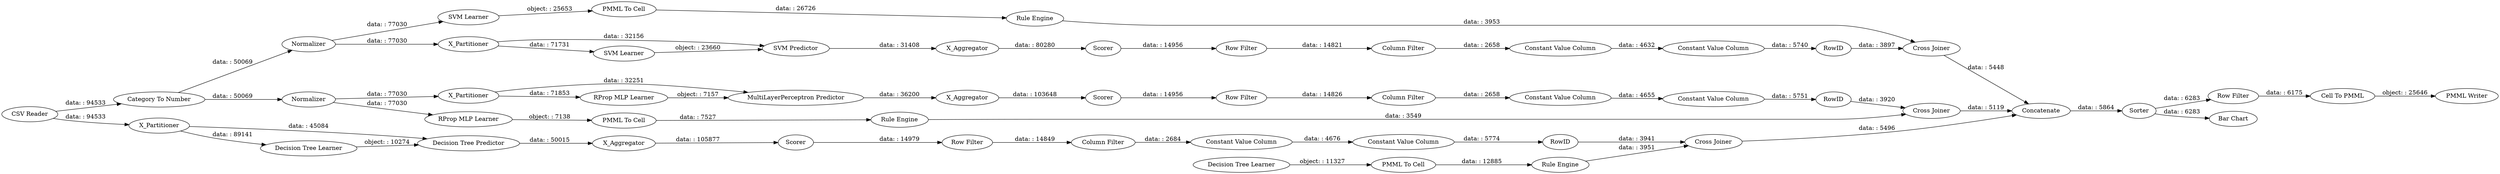 digraph {
	"-1510417157504876017_26" [label="SVM Predictor"]
	"-7557027463023209545_292" [label="Constant Value Column"]
	"-7557027463023209545_294" [label="Column Filter"]
	"459845840298548426_10" [label="PMML To Cell"]
	"-6747913953649642776_299" [label="Decision Tree Predictor"]
	"5522605211692893442_9" [label="Row Filter"]
	"459845840298548426_11" [label="Rule Engine"]
	"-1510417157504876017_295" [label="Cross Joiner"]
	"2220001731312892213_34" [label="Rule Engine"]
	"-1510417157504876017_23" [label=Normalizer]
	"9040470328844277127_2" [label="Category To Number"]
	"-2326440267186922882_33" [label="SVM Learner"]
	"5522605211692893442_293" [label=RowID]
	"5522605211692893442_290" [label="Constant Value Column"]
	"-7310357946459349723_6" [label="MultiLayerPerceptron Predictor"]
	"-1510417157504876017_25" [label="SVM Learner"]
	"-7310357946459349723_12" [label="Cross Joiner"]
	"-1510417157504876017_7" [label=X_Aggregator]
	"-7557027463023209545_290" [label="Constant Value Column"]
	"3691169576453725432_15" [label="Row Filter"]
	"-1510417157504876017_24" [label=X_Partitioner]
	"3691169576453725432_13" [label=RowID]
	"3691169576453725432_18" [label="Constant Value Column"]
	"9040470328844277127_306" [label="Row Filter"]
	"-7310357946459349723_31" [label="RProp MLP Learner"]
	"-6747913953649642776_4" [label=X_Partitioner]
	"-6747913953649642776_300" [label=Scorer]
	"-1510417157504876017_27" [label=Scorer]
	"-7310357946459349723_4" [label=X_Partitioner]
	"-7557027463023209545_293" [label=RowID]
	"-2326440267186922882_35" [label="Rule Engine"]
	"5522605211692893442_292" [label="Constant Value Column"]
	"9040470328844277127_59" [label="Bar Chart"]
	"9040470328844277127_308" [label="PMML Writer"]
	"-7557027463023209545_9" [label="Row Filter"]
	"-6747913953649642776_7" [label=X_Aggregator]
	"2220001731312892213_28" [label="PMML To Cell"]
	"3691169576453725432_16" [label="Column Filter"]
	"9040470328844277127_22" [label=Concatenate]
	"-2326440267186922882_34" [label="PMML To Cell"]
	"459845840298548426_9" [label="RProp MLP Learner"]
	"9040470328844277127_52" [label=Sorter]
	"-7310357946459349723_3" [label=Normalizer]
	"3691169576453725432_17" [label="Constant Value Column"]
	"-7310357946459349723_7" [label=X_Aggregator]
	"5522605211692893442_294" [label="Column Filter"]
	"2220001731312892213_33" [label="Decision Tree Learner"]
	"-6747913953649642776_298" [label="Decision Tree Learner"]
	"-6747913953649642776_39" [label="Cross Joiner"]
	"9040470328844277127_1" [label="CSV Reader"]
	"-7310357946459349723_8" [label=Scorer]
	"9040470328844277127_307" [label="Cell To PMML"]
	"-1510417157504876017_7" -> "-1510417157504876017_27" [label="data: : 80280"]
	"3691169576453725432_17" -> "3691169576453725432_18" [label="data: : 4655"]
	"-6747913953649642776_7" -> "-6747913953649642776_300" [label="data: : 105877"]
	"-6747913953649642776_299" -> "-6747913953649642776_7" [label="data: : 50015"]
	"5522605211692893442_294" -> "5522605211692893442_290" [label="data: : 2658"]
	"2220001731312892213_28" -> "2220001731312892213_34" [label="data: : 12885"]
	"5522605211692893442_292" -> "5522605211692893442_293" [label="data: : 5740"]
	"5522605211692893442_290" -> "5522605211692893442_292" [label="data: : 4632"]
	"-7557027463023209545_293" -> "-6747913953649642776_39" [label="data: : 3941"]
	"9040470328844277127_22" -> "9040470328844277127_52" [label="data: : 5864"]
	"-1510417157504876017_23" -> "-1510417157504876017_24" [label="data: : 77030"]
	"9040470328844277127_2" -> "-1510417157504876017_23" [label="data: : 50069"]
	"3691169576453725432_18" -> "3691169576453725432_13" [label="data: : 5751"]
	"-7310357946459349723_3" -> "-7310357946459349723_4" [label="data: : 77030"]
	"3691169576453725432_13" -> "-7310357946459349723_12" [label="data: : 3920"]
	"-2326440267186922882_35" -> "-1510417157504876017_295" [label="data: : 3953"]
	"-7310357946459349723_31" -> "-7310357946459349723_6" [label="object: : 7157"]
	"-7310357946459349723_3" -> "459845840298548426_9" [label="data: : 77030"]
	"-7310357946459349723_4" -> "-7310357946459349723_6" [label="data: : 32251"]
	"9040470328844277127_52" -> "9040470328844277127_306" [label="data: : 6283"]
	"9040470328844277127_52" -> "9040470328844277127_59" [label="data: : 6283"]
	"5522605211692893442_293" -> "-1510417157504876017_295" [label="data: : 3897"]
	"-7310357946459349723_12" -> "9040470328844277127_22" [label="data: : 5119"]
	"459845840298548426_10" -> "459845840298548426_11" [label="data: : 7527"]
	"-1510417157504876017_24" -> "-1510417157504876017_26" [label="data: : 32156"]
	"459845840298548426_9" -> "459845840298548426_10" [label="object: : 7138"]
	"-7310357946459349723_4" -> "-7310357946459349723_31" [label="data: : 71853"]
	"459845840298548426_11" -> "-7310357946459349723_12" [label="data: : 3549"]
	"2220001731312892213_34" -> "-6747913953649642776_39" [label="data: : 3951"]
	"-6747913953649642776_298" -> "-6747913953649642776_299" [label="object: : 10274"]
	"3691169576453725432_15" -> "3691169576453725432_16" [label="data: : 14826"]
	"-7310357946459349723_7" -> "-7310357946459349723_8" [label="data: : 103648"]
	"2220001731312892213_33" -> "2220001731312892213_28" [label="object: : 11327"]
	"9040470328844277127_2" -> "-7310357946459349723_3" [label="data: : 50069"]
	"-6747913953649642776_300" -> "-7557027463023209545_9" [label="data: : 14979"]
	"-1510417157504876017_295" -> "9040470328844277127_22" [label="data: : 5448"]
	"-1510417157504876017_26" -> "-1510417157504876017_7" [label="data: : 31408"]
	"-1510417157504876017_24" -> "-1510417157504876017_25" [label="data: : 71731"]
	"-6747913953649642776_4" -> "-6747913953649642776_299" [label="data: : 45084"]
	"-7557027463023209545_9" -> "-7557027463023209545_294" [label="data: : 14849"]
	"9040470328844277127_306" -> "9040470328844277127_307" [label="data: : 6175"]
	"-1510417157504876017_25" -> "-1510417157504876017_26" [label="object: : 23660"]
	"-1510417157504876017_27" -> "5522605211692893442_9" [label="data: : 14956"]
	"-2326440267186922882_33" -> "-2326440267186922882_34" [label="object: : 25653"]
	"-6747913953649642776_39" -> "9040470328844277127_22" [label="data: : 5496"]
	"-7310357946459349723_6" -> "-7310357946459349723_7" [label="data: : 36200"]
	"3691169576453725432_16" -> "3691169576453725432_17" [label="data: : 2658"]
	"-7557027463023209545_290" -> "-7557027463023209545_292" [label="data: : 4676"]
	"-7557027463023209545_292" -> "-7557027463023209545_293" [label="data: : 5774"]
	"-1510417157504876017_23" -> "-2326440267186922882_33" [label="data: : 77030"]
	"9040470328844277127_1" -> "-6747913953649642776_4" [label="data: : 94533"]
	"-7557027463023209545_294" -> "-7557027463023209545_290" [label="data: : 2684"]
	"5522605211692893442_9" -> "5522605211692893442_294" [label="data: : 14821"]
	"-2326440267186922882_34" -> "-2326440267186922882_35" [label="data: : 26726"]
	"9040470328844277127_307" -> "9040470328844277127_308" [label="object: : 25646"]
	"-6747913953649642776_4" -> "-6747913953649642776_298" [label="data: : 89141"]
	"-7310357946459349723_8" -> "3691169576453725432_15" [label="data: : 14956"]
	"9040470328844277127_1" -> "9040470328844277127_2" [label="data: : 94533"]
	rankdir=LR
}
